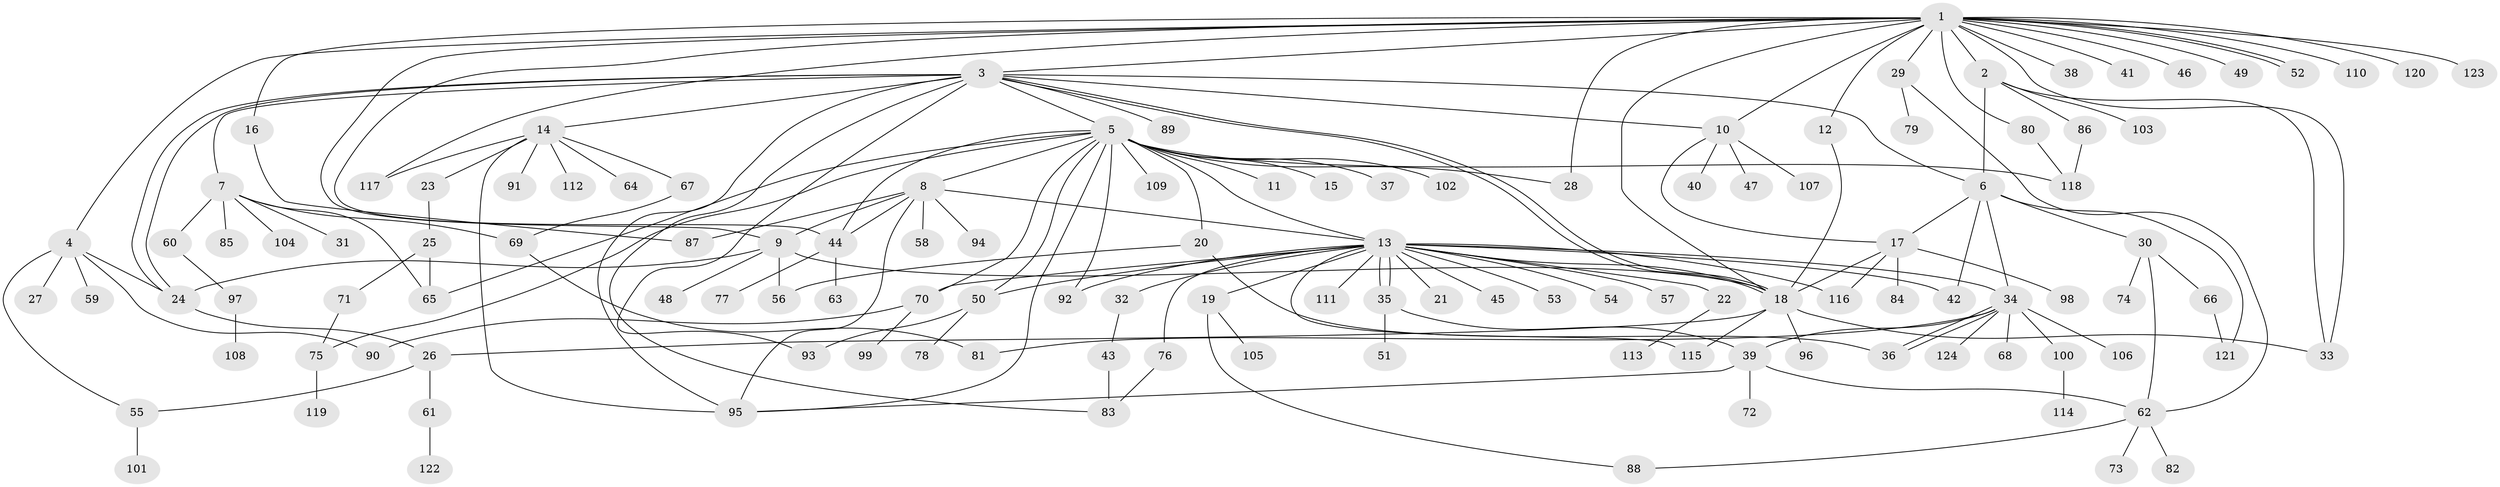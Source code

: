// Generated by graph-tools (version 1.1) at 2025/25/03/09/25 03:25:58]
// undirected, 124 vertices, 178 edges
graph export_dot {
graph [start="1"]
  node [color=gray90,style=filled];
  1;
  2;
  3;
  4;
  5;
  6;
  7;
  8;
  9;
  10;
  11;
  12;
  13;
  14;
  15;
  16;
  17;
  18;
  19;
  20;
  21;
  22;
  23;
  24;
  25;
  26;
  27;
  28;
  29;
  30;
  31;
  32;
  33;
  34;
  35;
  36;
  37;
  38;
  39;
  40;
  41;
  42;
  43;
  44;
  45;
  46;
  47;
  48;
  49;
  50;
  51;
  52;
  53;
  54;
  55;
  56;
  57;
  58;
  59;
  60;
  61;
  62;
  63;
  64;
  65;
  66;
  67;
  68;
  69;
  70;
  71;
  72;
  73;
  74;
  75;
  76;
  77;
  78;
  79;
  80;
  81;
  82;
  83;
  84;
  85;
  86;
  87;
  88;
  89;
  90;
  91;
  92;
  93;
  94;
  95;
  96;
  97;
  98;
  99;
  100;
  101;
  102;
  103;
  104;
  105;
  106;
  107;
  108;
  109;
  110;
  111;
  112;
  113;
  114;
  115;
  116;
  117;
  118;
  119;
  120;
  121;
  122;
  123;
  124;
  1 -- 2;
  1 -- 3;
  1 -- 4;
  1 -- 9;
  1 -- 10;
  1 -- 12;
  1 -- 16;
  1 -- 18;
  1 -- 28;
  1 -- 29;
  1 -- 33;
  1 -- 38;
  1 -- 41;
  1 -- 44;
  1 -- 46;
  1 -- 49;
  1 -- 52;
  1 -- 52;
  1 -- 80;
  1 -- 110;
  1 -- 117;
  1 -- 120;
  1 -- 123;
  2 -- 6;
  2 -- 33;
  2 -- 86;
  2 -- 103;
  3 -- 5;
  3 -- 6;
  3 -- 7;
  3 -- 10;
  3 -- 14;
  3 -- 18;
  3 -- 18;
  3 -- 24;
  3 -- 24;
  3 -- 83;
  3 -- 89;
  3 -- 93;
  3 -- 95;
  4 -- 24;
  4 -- 27;
  4 -- 55;
  4 -- 59;
  4 -- 90;
  5 -- 8;
  5 -- 11;
  5 -- 13;
  5 -- 15;
  5 -- 20;
  5 -- 28;
  5 -- 37;
  5 -- 44;
  5 -- 50;
  5 -- 65;
  5 -- 70;
  5 -- 75;
  5 -- 92;
  5 -- 95;
  5 -- 102;
  5 -- 109;
  5 -- 118;
  6 -- 17;
  6 -- 30;
  6 -- 34;
  6 -- 42;
  6 -- 121;
  7 -- 31;
  7 -- 60;
  7 -- 65;
  7 -- 69;
  7 -- 85;
  7 -- 104;
  8 -- 9;
  8 -- 13;
  8 -- 44;
  8 -- 58;
  8 -- 87;
  8 -- 94;
  8 -- 95;
  9 -- 18;
  9 -- 24;
  9 -- 48;
  9 -- 56;
  10 -- 17;
  10 -- 40;
  10 -- 47;
  10 -- 107;
  12 -- 18;
  13 -- 18;
  13 -- 19;
  13 -- 21;
  13 -- 22;
  13 -- 32;
  13 -- 34;
  13 -- 35;
  13 -- 35;
  13 -- 42;
  13 -- 45;
  13 -- 50;
  13 -- 53;
  13 -- 54;
  13 -- 57;
  13 -- 70;
  13 -- 76;
  13 -- 92;
  13 -- 111;
  13 -- 115;
  13 -- 116;
  14 -- 23;
  14 -- 64;
  14 -- 67;
  14 -- 91;
  14 -- 95;
  14 -- 112;
  14 -- 117;
  16 -- 87;
  17 -- 18;
  17 -- 84;
  17 -- 98;
  17 -- 116;
  18 -- 26;
  18 -- 33;
  18 -- 96;
  18 -- 115;
  19 -- 88;
  19 -- 105;
  20 -- 36;
  20 -- 56;
  22 -- 113;
  23 -- 25;
  24 -- 26;
  25 -- 65;
  25 -- 71;
  26 -- 55;
  26 -- 61;
  29 -- 62;
  29 -- 79;
  30 -- 62;
  30 -- 66;
  30 -- 74;
  32 -- 43;
  34 -- 36;
  34 -- 36;
  34 -- 39;
  34 -- 68;
  34 -- 81;
  34 -- 100;
  34 -- 106;
  34 -- 124;
  35 -- 39;
  35 -- 51;
  39 -- 62;
  39 -- 72;
  39 -- 95;
  43 -- 83;
  44 -- 63;
  44 -- 77;
  50 -- 78;
  50 -- 93;
  55 -- 101;
  60 -- 97;
  61 -- 122;
  62 -- 73;
  62 -- 82;
  62 -- 88;
  66 -- 121;
  67 -- 69;
  69 -- 81;
  70 -- 90;
  70 -- 99;
  71 -- 75;
  75 -- 119;
  76 -- 83;
  80 -- 118;
  86 -- 118;
  97 -- 108;
  100 -- 114;
}
